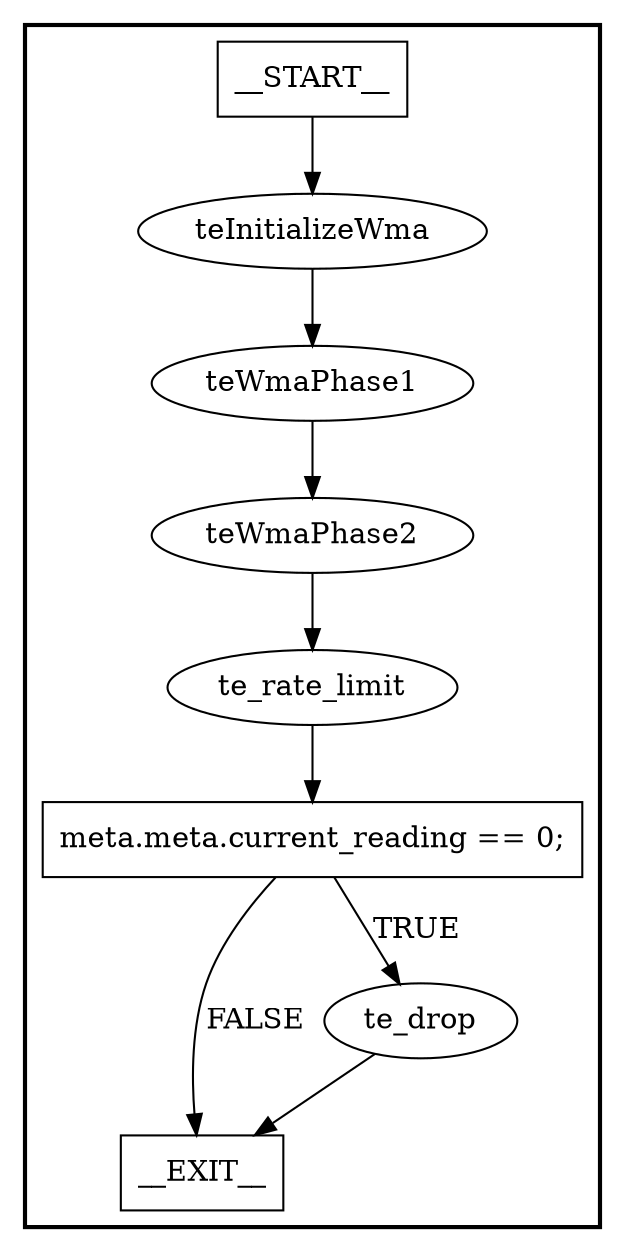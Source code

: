 digraph egress {
subgraph cluster {
graph [
label="", labeljust=r, style=bold];
0[label=__START__, margin="", shape=rectangle, style=solid];
1[label=__EXIT__, margin="", shape=rectangle, style=solid];
2[label=teInitializeWma, margin="", shape=ellipse, style=solid];
3[label=teWmaPhase1, margin="", shape=ellipse, style=solid];
4[label=teWmaPhase2, margin="", shape=ellipse, style=solid];
5[label=te_rate_limit, margin="", shape=ellipse, style=solid];
6[label="meta.meta.current_reading == 0;", margin="", shape=rectangle, style=solid];
7[label=te_drop, margin="", shape=ellipse, style=solid];
0 -> 2[label=""];
2 -> 3[label=""];
3 -> 4[label=""];
4 -> 5[label=""];
5 -> 6[label=""];
6 -> 7[label=TRUE];
6 -> 1[label=FALSE];
7 -> 1[label=""];
}
}
